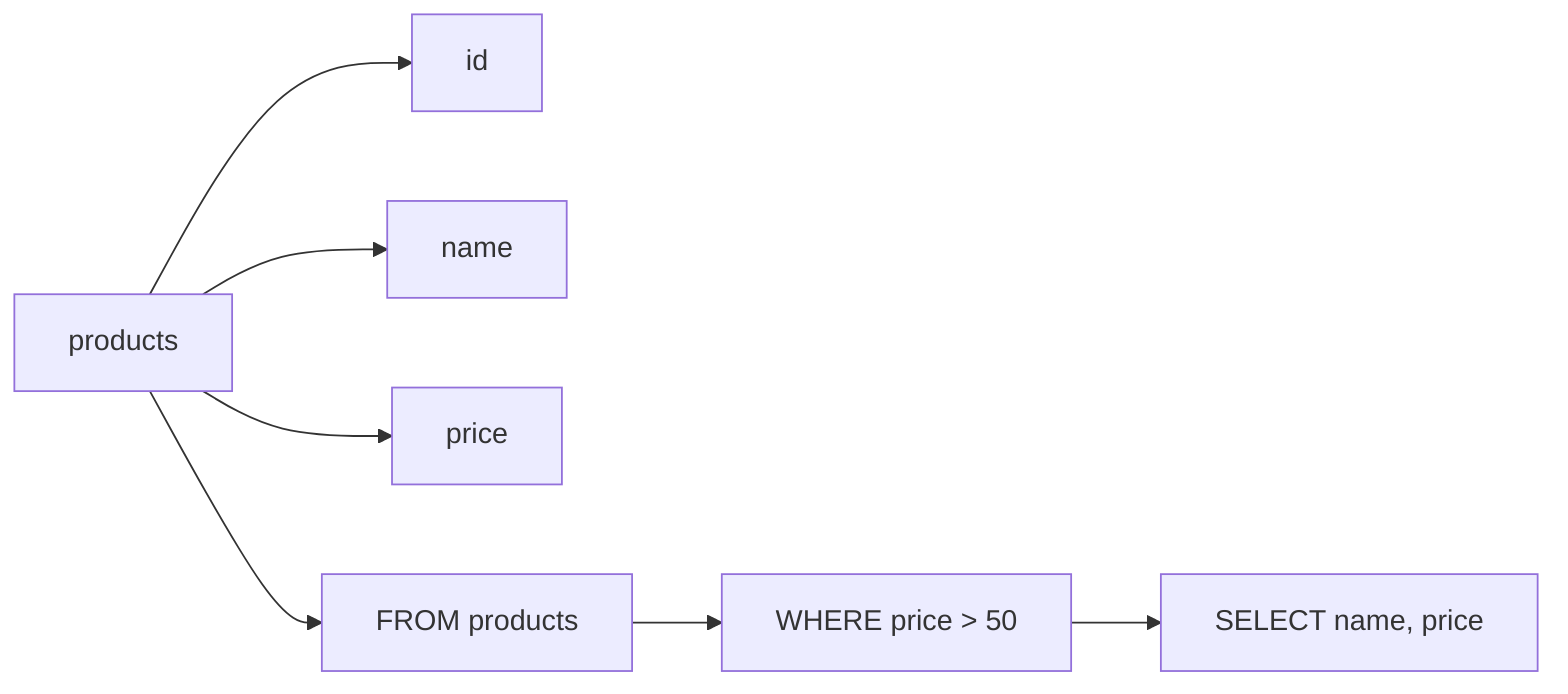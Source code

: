 flowchart LR
    node_0[products]
    node_1[id]
    node_2[name]
    node_3[price]
    node_4[FROM products]
    node_5["WHERE price &gt; 50"]
    node_6["SELECT name, price"]
    node_0 --> node_1
    node_0 --> node_2
    node_0 --> node_3
    node_0 --> node_4
    node_4 --> node_5
    node_5 --> node_6